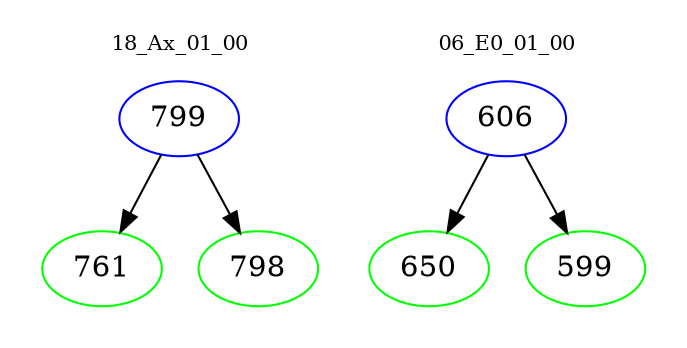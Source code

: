 digraph{
subgraph cluster_0 {
color = white
label = "18_Ax_01_00";
fontsize=10;
T0_799 [label="799", color="blue"]
T0_799 -> T0_761 [color="black"]
T0_761 [label="761", color="green"]
T0_799 -> T0_798 [color="black"]
T0_798 [label="798", color="green"]
}
subgraph cluster_1 {
color = white
label = "06_E0_01_00";
fontsize=10;
T1_606 [label="606", color="blue"]
T1_606 -> T1_650 [color="black"]
T1_650 [label="650", color="green"]
T1_606 -> T1_599 [color="black"]
T1_599 [label="599", color="green"]
}
}
